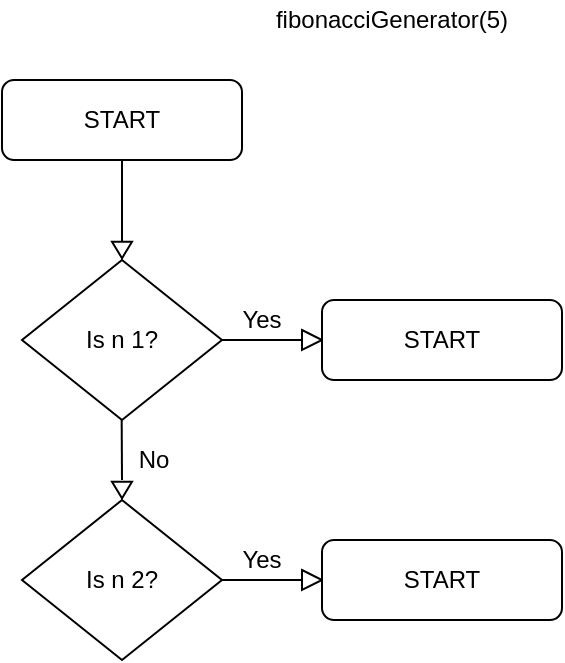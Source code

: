 <mxfile version="14.6.13" type="github">
  <diagram name="Page-1" id="edf60f1a-56cd-e834-aa8a-f176f3a09ee4">
    <mxGraphModel dx="681" dy="378" grid="1" gridSize="10" guides="1" tooltips="1" connect="1" arrows="1" fold="1" page="1" pageScale="1" pageWidth="1100" pageHeight="850" background="#ffffff" math="0" shadow="0">
      <root>
        <mxCell id="0" />
        <mxCell id="1" parent="0" />
        <mxCell id="jx8i601O-3aqdrrUikx3-10" value="fibonacciGenerator(5)" style="text;html=1;strokeColor=none;fillColor=none;align=center;verticalAlign=middle;whiteSpace=wrap;rounded=0;" vertex="1" parent="1">
          <mxGeometry x="250" y="40" width="130" height="20" as="geometry" />
        </mxCell>
        <mxCell id="jx8i601O-3aqdrrUikx3-11" value="START" style="rounded=1;whiteSpace=wrap;html=1;" vertex="1" parent="1">
          <mxGeometry x="120" y="80" width="120" height="40" as="geometry" />
        </mxCell>
        <mxCell id="jx8i601O-3aqdrrUikx3-12" value="Is n 1?" style="rhombus;whiteSpace=wrap;html=1;" vertex="1" parent="1">
          <mxGeometry x="130" y="170" width="100" height="80" as="geometry" />
        </mxCell>
        <mxCell id="jx8i601O-3aqdrrUikx3-15" value="Is n 2?" style="rhombus;whiteSpace=wrap;html=1;" vertex="1" parent="1">
          <mxGeometry x="130" y="290" width="100" height="80" as="geometry" />
        </mxCell>
        <mxCell id="jx8i601O-3aqdrrUikx3-20" value="" style="triangle;whiteSpace=wrap;html=1;rotation=90;" vertex="1" parent="1">
          <mxGeometry x="175.9" y="160" width="8.21" height="10" as="geometry" />
        </mxCell>
        <mxCell id="jx8i601O-3aqdrrUikx3-23" value="" style="endArrow=none;html=1;exitX=0;exitY=0.5;exitDx=0;exitDy=0;" edge="1" parent="1" source="jx8i601O-3aqdrrUikx3-20" target="jx8i601O-3aqdrrUikx3-11">
          <mxGeometry width="50" height="50" relative="1" as="geometry">
            <mxPoint x="180" y="160" as="sourcePoint" />
            <mxPoint x="230" y="110" as="targetPoint" />
          </mxGeometry>
        </mxCell>
        <mxCell id="jx8i601O-3aqdrrUikx3-24" value="" style="endArrow=none;html=1;" edge="1" parent="1">
          <mxGeometry width="50" height="50" relative="1" as="geometry">
            <mxPoint x="180" y="280" as="sourcePoint" />
            <mxPoint x="179.842" y="250.0" as="targetPoint" />
          </mxGeometry>
        </mxCell>
        <mxCell id="jx8i601O-3aqdrrUikx3-25" value="" style="triangle;whiteSpace=wrap;html=1;rotation=90;" vertex="1" parent="1">
          <mxGeometry x="175.9" y="280" width="8.21" height="10" as="geometry" />
        </mxCell>
        <mxCell id="jx8i601O-3aqdrrUikx3-26" value="" style="triangle;whiteSpace=wrap;html=1;rotation=0;" vertex="1" parent="1">
          <mxGeometry x="270" y="205" width="10" height="10" as="geometry" />
        </mxCell>
        <mxCell id="jx8i601O-3aqdrrUikx3-30" value="" style="endArrow=none;html=1;exitX=1;exitY=0.5;exitDx=0;exitDy=0;entryX=0;entryY=0.5;entryDx=0;entryDy=0;" edge="1" parent="1" source="jx8i601O-3aqdrrUikx3-12" target="jx8i601O-3aqdrrUikx3-26">
          <mxGeometry width="50" height="50" relative="1" as="geometry">
            <mxPoint x="310" y="230" as="sourcePoint" />
            <mxPoint x="360" y="180" as="targetPoint" />
          </mxGeometry>
        </mxCell>
        <mxCell id="jx8i601O-3aqdrrUikx3-31" value="START" style="rounded=1;whiteSpace=wrap;html=1;" vertex="1" parent="1">
          <mxGeometry x="280" y="190" width="120" height="40" as="geometry" />
        </mxCell>
        <mxCell id="jx8i601O-3aqdrrUikx3-32" value="" style="endArrow=none;html=1;exitX=1;exitY=0.5;exitDx=0;exitDy=0;entryX=0;entryY=0.5;entryDx=0;entryDy=0;" edge="1" parent="1">
          <mxGeometry width="50" height="50" relative="1" as="geometry">
            <mxPoint x="230" y="330" as="sourcePoint" />
            <mxPoint x="270" y="330" as="targetPoint" />
          </mxGeometry>
        </mxCell>
        <mxCell id="jx8i601O-3aqdrrUikx3-33" value="" style="triangle;whiteSpace=wrap;html=1;rotation=0;" vertex="1" parent="1">
          <mxGeometry x="270" y="325" width="10" height="10" as="geometry" />
        </mxCell>
        <mxCell id="jx8i601O-3aqdrrUikx3-34" value="START" style="rounded=1;whiteSpace=wrap;html=1;" vertex="1" parent="1">
          <mxGeometry x="280" y="310" width="120" height="40" as="geometry" />
        </mxCell>
        <mxCell id="jx8i601O-3aqdrrUikx3-38" value="Yes" style="text;html=1;strokeColor=none;fillColor=none;align=center;verticalAlign=middle;whiteSpace=wrap;rounded=0;" vertex="1" parent="1">
          <mxGeometry x="230" y="190" width="40" height="20" as="geometry" />
        </mxCell>
        <mxCell id="jx8i601O-3aqdrrUikx3-39" value="Yes" style="text;html=1;strokeColor=none;fillColor=none;align=center;verticalAlign=middle;whiteSpace=wrap;rounded=0;" vertex="1" parent="1">
          <mxGeometry x="230" y="310" width="40" height="20" as="geometry" />
        </mxCell>
        <mxCell id="jx8i601O-3aqdrrUikx3-40" value="No" style="text;html=1;strokeColor=none;fillColor=none;align=center;verticalAlign=middle;whiteSpace=wrap;rounded=0;" vertex="1" parent="1">
          <mxGeometry x="175.9" y="260" width="40" height="20" as="geometry" />
        </mxCell>
      </root>
    </mxGraphModel>
  </diagram>
</mxfile>
